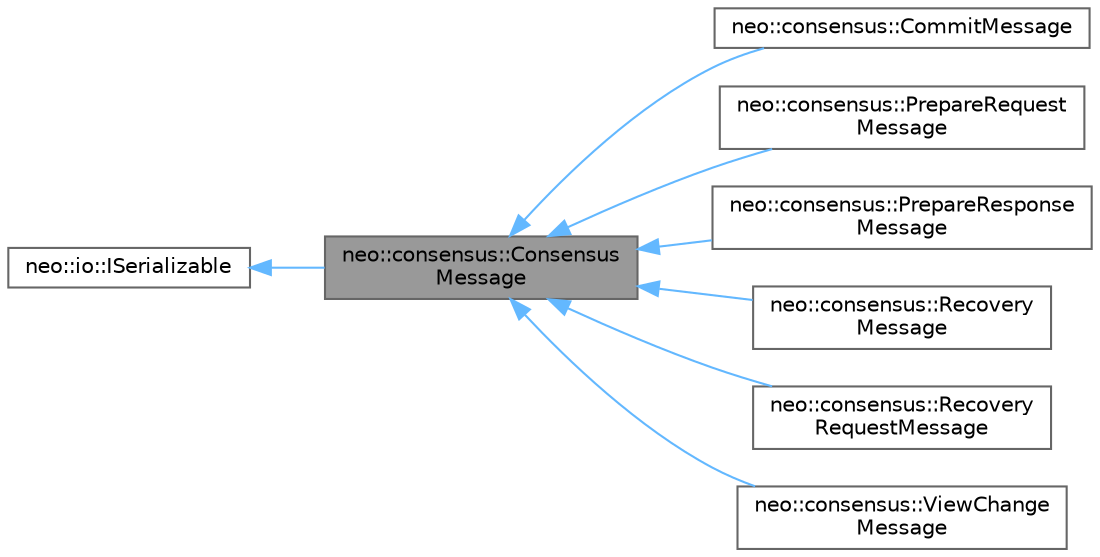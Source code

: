 digraph "neo::consensus::ConsensusMessage"
{
 // LATEX_PDF_SIZE
  bgcolor="transparent";
  edge [fontname=Helvetica,fontsize=10,labelfontname=Helvetica,labelfontsize=10];
  node [fontname=Helvetica,fontsize=10,shape=box,height=0.2,width=0.4];
  rankdir="LR";
  Node1 [id="Node000001",label="neo::consensus::Consensus\lMessage",height=0.2,width=0.4,color="gray40", fillcolor="grey60", style="filled", fontcolor="black",tooltip="Base class for all consensus messages."];
  Node2 -> Node1 [id="edge1_Node000001_Node000002",dir="back",color="steelblue1",style="solid",tooltip=" "];
  Node2 [id="Node000002",label="neo::io::ISerializable",height=0.2,width=0.4,color="gray40", fillcolor="white", style="filled",URL="$classneo_1_1io_1_1_i_serializable.html",tooltip="Interface for objects that can be serialized/deserialized."];
  Node1 -> Node3 [id="edge2_Node000001_Node000003",dir="back",color="steelblue1",style="solid",tooltip=" "];
  Node3 [id="Node000003",label="neo::consensus::CommitMessage",height=0.2,width=0.4,color="gray40", fillcolor="white", style="filled",URL="$classneo_1_1consensus_1_1_commit_message.html",tooltip="Commit message with signature."];
  Node1 -> Node4 [id="edge3_Node000001_Node000004",dir="back",color="steelblue1",style="solid",tooltip=" "];
  Node4 [id="Node000004",label="neo::consensus::PrepareRequest\lMessage",height=0.2,width=0.4,color="gray40", fillcolor="white", style="filled",URL="$classneo_1_1consensus_1_1_prepare_request_message.html",tooltip="Prepare request from primary node."];
  Node1 -> Node5 [id="edge4_Node000001_Node000005",dir="back",color="steelblue1",style="solid",tooltip=" "];
  Node5 [id="Node000005",label="neo::consensus::PrepareResponse\lMessage",height=0.2,width=0.4,color="gray40", fillcolor="white", style="filled",URL="$classneo_1_1consensus_1_1_prepare_response_message.html",tooltip="Prepare response from backup nodes."];
  Node1 -> Node6 [id="edge5_Node000001_Node000006",dir="back",color="steelblue1",style="solid",tooltip=" "];
  Node6 [id="Node000006",label="neo::consensus::Recovery\lMessage",height=0.2,width=0.4,color="gray40", fillcolor="white", style="filled",URL="$classneo_1_1consensus_1_1_recovery_message.html",tooltip="Represents a recovery message."];
  Node1 -> Node7 [id="edge6_Node000001_Node000007",dir="back",color="steelblue1",style="solid",tooltip=" "];
  Node7 [id="Node000007",label="neo::consensus::Recovery\lRequestMessage",height=0.2,width=0.4,color="gray40", fillcolor="white", style="filled",URL="$classneo_1_1consensus_1_1_recovery_request_message.html",tooltip="Recovery request message."];
  Node1 -> Node8 [id="edge7_Node000001_Node000008",dir="back",color="steelblue1",style="solid",tooltip=" "];
  Node8 [id="Node000008",label="neo::consensus::ViewChange\lMessage",height=0.2,width=0.4,color="gray40", fillcolor="white", style="filled",URL="$classneo_1_1consensus_1_1_view_change_message.html",tooltip="View change request message."];
}
